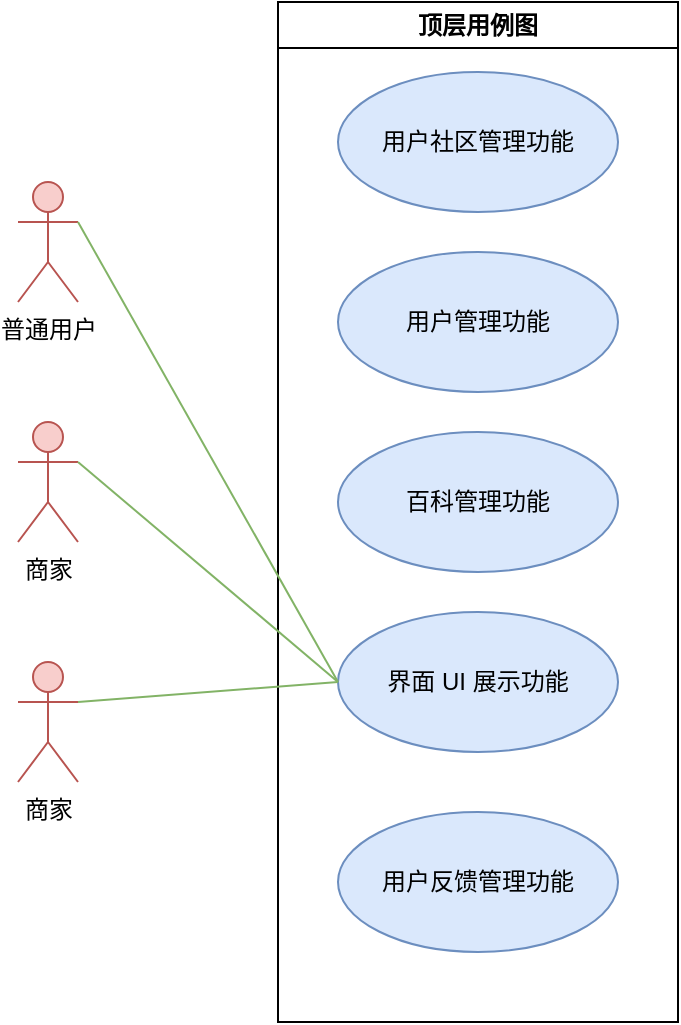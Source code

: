 <mxfile version="24.9.0">
  <diagram name="第 1 页" id="pL4dIZUGSFqgDVps-D3D">
    <mxGraphModel dx="913" dy="495" grid="1" gridSize="10" guides="1" tooltips="1" connect="1" arrows="1" fold="1" page="1" pageScale="1" pageWidth="827" pageHeight="1169" math="0" shadow="0">
      <root>
        <mxCell id="0" />
        <mxCell id="1" parent="0" />
        <mxCell id="yJJHNnQ3fH9Hbxe9fSGy-7" value="普通用户" style="shape=umlActor;verticalLabelPosition=bottom;verticalAlign=top;html=1;fillColor=#f8cecc;strokeColor=#b85450;" vertex="1" parent="1">
          <mxGeometry x="240" y="120" width="30" height="60" as="geometry" />
        </mxCell>
        <mxCell id="yJJHNnQ3fH9Hbxe9fSGy-10" value="商家" style="shape=umlActor;verticalLabelPosition=bottom;verticalAlign=top;html=1;fillColor=#f8cecc;strokeColor=#b85450;" vertex="1" parent="1">
          <mxGeometry x="240" y="240" width="30" height="60" as="geometry" />
        </mxCell>
        <mxCell id="yJJHNnQ3fH9Hbxe9fSGy-13" value="商家" style="shape=umlActor;verticalLabelPosition=bottom;verticalAlign=top;html=1;fillColor=#f8cecc;strokeColor=#b85450;" vertex="1" parent="1">
          <mxGeometry x="240" y="360" width="30" height="60" as="geometry" />
        </mxCell>
        <mxCell id="yJJHNnQ3fH9Hbxe9fSGy-22" value="顶层用例图" style="swimlane;whiteSpace=wrap;html=1;" vertex="1" parent="1">
          <mxGeometry x="370" y="30" width="200" height="510" as="geometry">
            <mxRectangle x="70" y="460" width="140" height="30" as="alternateBounds" />
          </mxGeometry>
        </mxCell>
        <mxCell id="yJJHNnQ3fH9Hbxe9fSGy-1" value="用户管理功能" style="ellipse;whiteSpace=wrap;html=1;fillColor=#dae8fc;strokeColor=#6c8ebf;" vertex="1" parent="yJJHNnQ3fH9Hbxe9fSGy-22">
          <mxGeometry x="30" y="125" width="140" height="70" as="geometry" />
        </mxCell>
        <mxCell id="yJJHNnQ3fH9Hbxe9fSGy-2" value="百科管理功能" style="ellipse;whiteSpace=wrap;html=1;fillColor=#dae8fc;strokeColor=#6c8ebf;" vertex="1" parent="yJJHNnQ3fH9Hbxe9fSGy-22">
          <mxGeometry x="30" y="215" width="140" height="70" as="geometry" />
        </mxCell>
        <mxCell id="yJJHNnQ3fH9Hbxe9fSGy-3" value="用户社区管理功能" style="ellipse;whiteSpace=wrap;html=1;fillColor=#dae8fc;strokeColor=#6c8ebf;" vertex="1" parent="yJJHNnQ3fH9Hbxe9fSGy-22">
          <mxGeometry x="30" y="35" width="140" height="70" as="geometry" />
        </mxCell>
        <mxCell id="yJJHNnQ3fH9Hbxe9fSGy-4" value="界面 UI 展示功能" style="ellipse;whiteSpace=wrap;html=1;fillColor=#dae8fc;strokeColor=#6c8ebf;" vertex="1" parent="yJJHNnQ3fH9Hbxe9fSGy-22">
          <mxGeometry x="30" y="305" width="140" height="70" as="geometry" />
        </mxCell>
        <mxCell id="yJJHNnQ3fH9Hbxe9fSGy-5" value="用户反馈管理功能" style="ellipse;whiteSpace=wrap;html=1;fillColor=#dae8fc;strokeColor=#6c8ebf;" vertex="1" parent="yJJHNnQ3fH9Hbxe9fSGy-22">
          <mxGeometry x="30" y="405" width="140" height="70" as="geometry" />
        </mxCell>
        <mxCell id="yJJHNnQ3fH9Hbxe9fSGy-25" value="" style="endArrow=none;html=1;rounded=0;entryX=0;entryY=0.5;entryDx=0;entryDy=0;fillColor=#d5e8d4;strokeColor=#82b366;" edge="1" parent="1" target="yJJHNnQ3fH9Hbxe9fSGy-4">
          <mxGeometry width="50" height="50" relative="1" as="geometry">
            <mxPoint x="270" y="260" as="sourcePoint" />
            <mxPoint x="400" y="400" as="targetPoint" />
          </mxGeometry>
        </mxCell>
        <mxCell id="yJJHNnQ3fH9Hbxe9fSGy-27" value="" style="endArrow=none;html=1;rounded=0;entryX=0;entryY=0.5;entryDx=0;entryDy=0;fillColor=#d5e8d4;strokeColor=#82b366;" edge="1" parent="1" target="yJJHNnQ3fH9Hbxe9fSGy-4">
          <mxGeometry width="50" height="50" relative="1" as="geometry">
            <mxPoint x="270" y="380" as="sourcePoint" />
            <mxPoint x="400" y="490" as="targetPoint" />
          </mxGeometry>
        </mxCell>
        <mxCell id="yJJHNnQ3fH9Hbxe9fSGy-28" value="" style="endArrow=none;html=1;rounded=0;entryX=0;entryY=0.5;entryDx=0;entryDy=0;fillColor=#d5e8d4;strokeColor=#82b366;" edge="1" parent="1" target="yJJHNnQ3fH9Hbxe9fSGy-4">
          <mxGeometry width="50" height="50" relative="1" as="geometry">
            <mxPoint x="270" y="140" as="sourcePoint" />
            <mxPoint x="400" y="250" as="targetPoint" />
          </mxGeometry>
        </mxCell>
      </root>
    </mxGraphModel>
  </diagram>
</mxfile>
